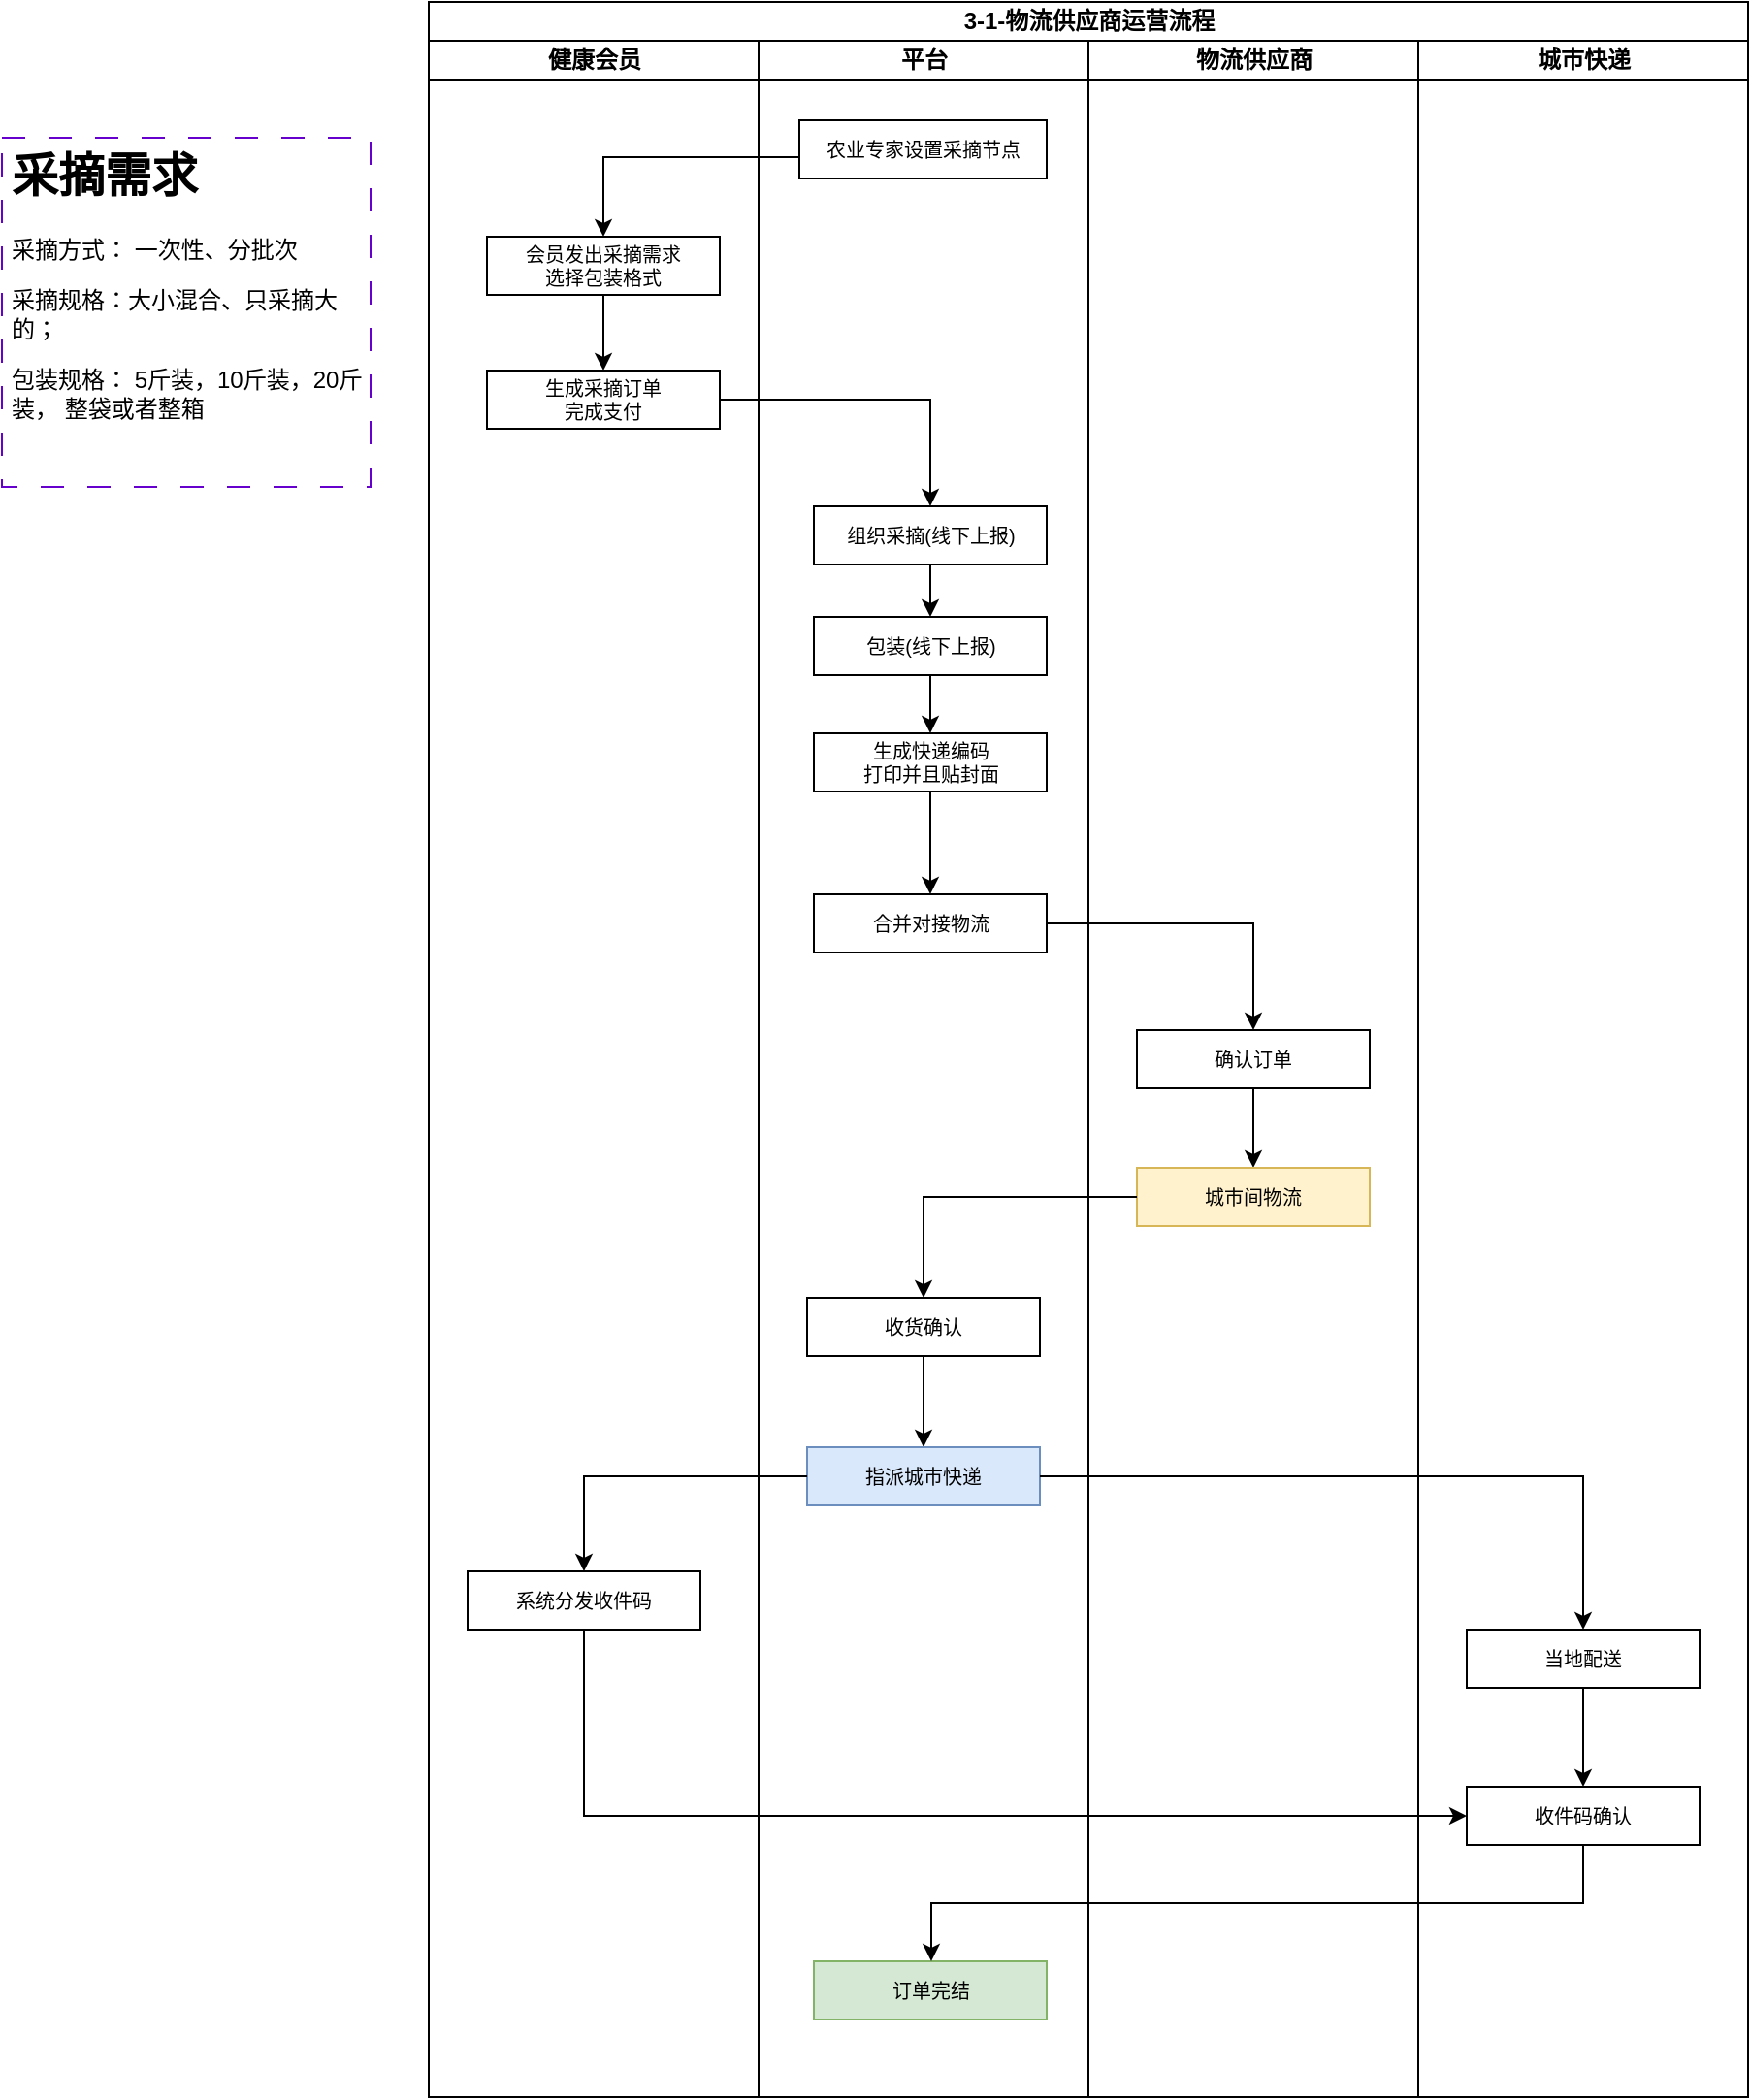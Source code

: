 <mxfile version="21.3.8" type="github">
  <diagram id="prtHgNgQTEPvFCAcTncT" name="Page-1">
    <mxGraphModel dx="1740" dy="498" grid="1" gridSize="10" guides="1" tooltips="1" connect="1" arrows="1" fold="1" page="1" pageScale="1" pageWidth="827" pageHeight="1169" math="0" shadow="0">
      <root>
        <mxCell id="0" />
        <mxCell id="1" parent="0" />
        <mxCell id="nng4U_16F_-NZcDSoOfd-1" value="3-1-物流供应商运营流程" style="swimlane;childLayout=stackLayout;resizeParent=1;resizeParentMax=0;startSize=20;html=1;" vertex="1" parent="1">
          <mxGeometry x="40.0" y="40" width="680" height="1080" as="geometry" />
        </mxCell>
        <mxCell id="nng4U_16F_-NZcDSoOfd-2" value="健康会员" style="swimlane;startSize=20;html=1;" vertex="1" parent="nng4U_16F_-NZcDSoOfd-1">
          <mxGeometry y="20" width="170" height="1060" as="geometry" />
        </mxCell>
        <mxCell id="nng4U_16F_-NZcDSoOfd-17" value="" style="edgeStyle=orthogonalEdgeStyle;rounded=0;orthogonalLoop=1;jettySize=auto;html=1;" edge="1" parent="nng4U_16F_-NZcDSoOfd-2" source="nng4U_16F_-NZcDSoOfd-7" target="nng4U_16F_-NZcDSoOfd-16">
          <mxGeometry relative="1" as="geometry" />
        </mxCell>
        <mxCell id="nng4U_16F_-NZcDSoOfd-7" value="会员发出采摘需求&lt;br&gt;选择包装格式" style="whiteSpace=wrap;html=1;fontSize=10;rounded=0;" vertex="1" parent="nng4U_16F_-NZcDSoOfd-2">
          <mxGeometry x="30" y="101" width="120" height="30" as="geometry" />
        </mxCell>
        <mxCell id="nng4U_16F_-NZcDSoOfd-16" value="生成采摘订单&lt;br&gt;完成支付" style="whiteSpace=wrap;html=1;fontSize=10;rounded=0;" vertex="1" parent="nng4U_16F_-NZcDSoOfd-2">
          <mxGeometry x="30" y="170" width="120" height="30" as="geometry" />
        </mxCell>
        <mxCell id="nng4U_16F_-NZcDSoOfd-54" value="系统分发收件码" style="whiteSpace=wrap;html=1;fontSize=10;rounded=0;" vertex="1" parent="nng4U_16F_-NZcDSoOfd-2">
          <mxGeometry x="20" y="789" width="120" height="30" as="geometry" />
        </mxCell>
        <mxCell id="nng4U_16F_-NZcDSoOfd-3" value="平台" style="swimlane;startSize=20;html=1;" vertex="1" parent="nng4U_16F_-NZcDSoOfd-1">
          <mxGeometry x="170" y="20" width="170" height="1060" as="geometry" />
        </mxCell>
        <mxCell id="nng4U_16F_-NZcDSoOfd-5" value="农业专家设置采摘节点" style="rounded=0;whiteSpace=wrap;html=1;fontSize=10;" vertex="1" parent="nng4U_16F_-NZcDSoOfd-3">
          <mxGeometry x="21" y="41" width="127.5" height="30" as="geometry" />
        </mxCell>
        <mxCell id="nng4U_16F_-NZcDSoOfd-12" value="" style="edgeStyle=orthogonalEdgeStyle;rounded=0;orthogonalLoop=1;jettySize=auto;html=1;" edge="1" parent="nng4U_16F_-NZcDSoOfd-3" source="nng4U_16F_-NZcDSoOfd-9" target="nng4U_16F_-NZcDSoOfd-11">
          <mxGeometry relative="1" as="geometry" />
        </mxCell>
        <mxCell id="nng4U_16F_-NZcDSoOfd-9" value="组织采摘(线下上报)" style="whiteSpace=wrap;html=1;fontSize=10;rounded=0;" vertex="1" parent="nng4U_16F_-NZcDSoOfd-3">
          <mxGeometry x="28.5" y="240" width="120" height="30" as="geometry" />
        </mxCell>
        <mxCell id="nng4U_16F_-NZcDSoOfd-15" value="" style="edgeStyle=orthogonalEdgeStyle;rounded=0;orthogonalLoop=1;jettySize=auto;html=1;" edge="1" parent="nng4U_16F_-NZcDSoOfd-3" source="nng4U_16F_-NZcDSoOfd-11" target="nng4U_16F_-NZcDSoOfd-14">
          <mxGeometry relative="1" as="geometry" />
        </mxCell>
        <mxCell id="nng4U_16F_-NZcDSoOfd-11" value="包装(线下上报)" style="whiteSpace=wrap;html=1;fontSize=10;rounded=0;" vertex="1" parent="nng4U_16F_-NZcDSoOfd-3">
          <mxGeometry x="28.5" y="297" width="120" height="30" as="geometry" />
        </mxCell>
        <mxCell id="nng4U_16F_-NZcDSoOfd-20" value="" style="edgeStyle=orthogonalEdgeStyle;rounded=0;orthogonalLoop=1;jettySize=auto;html=1;" edge="1" parent="nng4U_16F_-NZcDSoOfd-3" source="nng4U_16F_-NZcDSoOfd-14" target="nng4U_16F_-NZcDSoOfd-19">
          <mxGeometry relative="1" as="geometry" />
        </mxCell>
        <mxCell id="nng4U_16F_-NZcDSoOfd-14" value="生成快递编码&lt;br&gt;打印并且贴封面" style="whiteSpace=wrap;html=1;fontSize=10;rounded=0;" vertex="1" parent="nng4U_16F_-NZcDSoOfd-3">
          <mxGeometry x="28.5" y="357" width="120" height="30" as="geometry" />
        </mxCell>
        <mxCell id="nng4U_16F_-NZcDSoOfd-19" value="合并对接物流" style="whiteSpace=wrap;html=1;fontSize=10;rounded=0;" vertex="1" parent="nng4U_16F_-NZcDSoOfd-3">
          <mxGeometry x="28.5" y="440" width="120" height="30" as="geometry" />
        </mxCell>
        <mxCell id="nng4U_16F_-NZcDSoOfd-53" value="" style="edgeStyle=orthogonalEdgeStyle;rounded=0;orthogonalLoop=1;jettySize=auto;html=1;" edge="1" parent="nng4U_16F_-NZcDSoOfd-3" source="nng4U_16F_-NZcDSoOfd-25" target="nng4U_16F_-NZcDSoOfd-52">
          <mxGeometry relative="1" as="geometry" />
        </mxCell>
        <mxCell id="nng4U_16F_-NZcDSoOfd-25" value="收货确认" style="whiteSpace=wrap;html=1;fontSize=10;rounded=0;" vertex="1" parent="nng4U_16F_-NZcDSoOfd-3">
          <mxGeometry x="25" y="648" width="120" height="30" as="geometry" />
        </mxCell>
        <mxCell id="nng4U_16F_-NZcDSoOfd-52" value="指派城市快递" style="whiteSpace=wrap;html=1;fontSize=10;rounded=0;fillColor=#dae8fc;strokeColor=#6c8ebf;" vertex="1" parent="nng4U_16F_-NZcDSoOfd-3">
          <mxGeometry x="25" y="725" width="120" height="30" as="geometry" />
        </mxCell>
        <mxCell id="nng4U_16F_-NZcDSoOfd-61" value="订单完结" style="whiteSpace=wrap;html=1;fontSize=10;rounded=0;fillColor=#d5e8d4;strokeColor=#82b366;" vertex="1" parent="nng4U_16F_-NZcDSoOfd-3">
          <mxGeometry x="28.5" y="990" width="120" height="30" as="geometry" />
        </mxCell>
        <mxCell id="nng4U_16F_-NZcDSoOfd-4" value="物流供应商" style="swimlane;startSize=20;html=1;" vertex="1" parent="nng4U_16F_-NZcDSoOfd-1">
          <mxGeometry x="340" y="20" width="170" height="1060" as="geometry" />
        </mxCell>
        <mxCell id="nng4U_16F_-NZcDSoOfd-24" value="" style="edgeStyle=orthogonalEdgeStyle;rounded=0;orthogonalLoop=1;jettySize=auto;html=1;" edge="1" parent="nng4U_16F_-NZcDSoOfd-4" source="nng4U_16F_-NZcDSoOfd-21" target="nng4U_16F_-NZcDSoOfd-23">
          <mxGeometry relative="1" as="geometry" />
        </mxCell>
        <mxCell id="nng4U_16F_-NZcDSoOfd-21" value="确认订单" style="whiteSpace=wrap;html=1;fontSize=10;rounded=0;" vertex="1" parent="nng4U_16F_-NZcDSoOfd-4">
          <mxGeometry x="25" y="510" width="120" height="30" as="geometry" />
        </mxCell>
        <mxCell id="nng4U_16F_-NZcDSoOfd-23" value="城市间物流" style="whiteSpace=wrap;html=1;fontSize=10;rounded=0;fillColor=#fff2cc;strokeColor=#d6b656;" vertex="1" parent="nng4U_16F_-NZcDSoOfd-4">
          <mxGeometry x="25" y="581" width="120" height="30" as="geometry" />
        </mxCell>
        <mxCell id="nng4U_16F_-NZcDSoOfd-13" value="城市快递" style="swimlane;startSize=20;html=1;" vertex="1" parent="nng4U_16F_-NZcDSoOfd-1">
          <mxGeometry x="510" y="20" width="170" height="1060" as="geometry" />
        </mxCell>
        <mxCell id="nng4U_16F_-NZcDSoOfd-60" value="" style="edgeStyle=orthogonalEdgeStyle;rounded=0;orthogonalLoop=1;jettySize=auto;html=1;" edge="1" parent="nng4U_16F_-NZcDSoOfd-13" source="nng4U_16F_-NZcDSoOfd-56" target="nng4U_16F_-NZcDSoOfd-58">
          <mxGeometry relative="1" as="geometry" />
        </mxCell>
        <mxCell id="nng4U_16F_-NZcDSoOfd-56" value="当地配送" style="whiteSpace=wrap;html=1;fontSize=10;rounded=0;" vertex="1" parent="nng4U_16F_-NZcDSoOfd-13">
          <mxGeometry x="25" y="819" width="120" height="30" as="geometry" />
        </mxCell>
        <mxCell id="nng4U_16F_-NZcDSoOfd-58" value="收件码确认" style="whiteSpace=wrap;html=1;fontSize=10;rounded=0;" vertex="1" parent="nng4U_16F_-NZcDSoOfd-13">
          <mxGeometry x="25" y="900" width="120" height="30" as="geometry" />
        </mxCell>
        <mxCell id="nng4U_16F_-NZcDSoOfd-8" value="" style="edgeStyle=orthogonalEdgeStyle;rounded=0;orthogonalLoop=1;jettySize=auto;html=1;" edge="1" parent="nng4U_16F_-NZcDSoOfd-1" source="nng4U_16F_-NZcDSoOfd-5" target="nng4U_16F_-NZcDSoOfd-7">
          <mxGeometry relative="1" as="geometry">
            <Array as="points">
              <mxPoint x="90" y="80" />
            </Array>
          </mxGeometry>
        </mxCell>
        <mxCell id="nng4U_16F_-NZcDSoOfd-10" style="edgeStyle=orthogonalEdgeStyle;rounded=0;orthogonalLoop=1;jettySize=auto;html=1;exitX=1;exitY=0.5;exitDx=0;exitDy=0;" edge="1" parent="nng4U_16F_-NZcDSoOfd-1" source="nng4U_16F_-NZcDSoOfd-16" target="nng4U_16F_-NZcDSoOfd-9">
          <mxGeometry relative="1" as="geometry" />
        </mxCell>
        <mxCell id="nng4U_16F_-NZcDSoOfd-22" style="edgeStyle=orthogonalEdgeStyle;rounded=0;orthogonalLoop=1;jettySize=auto;html=1;" edge="1" parent="nng4U_16F_-NZcDSoOfd-1" source="nng4U_16F_-NZcDSoOfd-19" target="nng4U_16F_-NZcDSoOfd-21">
          <mxGeometry relative="1" as="geometry" />
        </mxCell>
        <mxCell id="nng4U_16F_-NZcDSoOfd-27" style="edgeStyle=orthogonalEdgeStyle;rounded=0;orthogonalLoop=1;jettySize=auto;html=1;entryX=0.5;entryY=0;entryDx=0;entryDy=0;" edge="1" parent="nng4U_16F_-NZcDSoOfd-1" source="nng4U_16F_-NZcDSoOfd-23" target="nng4U_16F_-NZcDSoOfd-25">
          <mxGeometry relative="1" as="geometry" />
        </mxCell>
        <mxCell id="nng4U_16F_-NZcDSoOfd-55" style="edgeStyle=orthogonalEdgeStyle;rounded=0;orthogonalLoop=1;jettySize=auto;html=1;" edge="1" parent="nng4U_16F_-NZcDSoOfd-1" source="nng4U_16F_-NZcDSoOfd-52" target="nng4U_16F_-NZcDSoOfd-54">
          <mxGeometry relative="1" as="geometry" />
        </mxCell>
        <mxCell id="nng4U_16F_-NZcDSoOfd-57" style="edgeStyle=orthogonalEdgeStyle;rounded=0;orthogonalLoop=1;jettySize=auto;html=1;" edge="1" parent="nng4U_16F_-NZcDSoOfd-1" source="nng4U_16F_-NZcDSoOfd-52" target="nng4U_16F_-NZcDSoOfd-56">
          <mxGeometry relative="1" as="geometry" />
        </mxCell>
        <mxCell id="nng4U_16F_-NZcDSoOfd-59" style="edgeStyle=orthogonalEdgeStyle;rounded=0;orthogonalLoop=1;jettySize=auto;html=1;entryX=0;entryY=0.5;entryDx=0;entryDy=0;" edge="1" parent="nng4U_16F_-NZcDSoOfd-1" source="nng4U_16F_-NZcDSoOfd-54" target="nng4U_16F_-NZcDSoOfd-58">
          <mxGeometry relative="1" as="geometry">
            <Array as="points">
              <mxPoint x="80" y="935" />
            </Array>
          </mxGeometry>
        </mxCell>
        <mxCell id="nng4U_16F_-NZcDSoOfd-62" style="edgeStyle=orthogonalEdgeStyle;rounded=0;orthogonalLoop=1;jettySize=auto;html=1;" edge="1" parent="nng4U_16F_-NZcDSoOfd-1" source="nng4U_16F_-NZcDSoOfd-58" target="nng4U_16F_-NZcDSoOfd-61">
          <mxGeometry relative="1" as="geometry">
            <Array as="points">
              <mxPoint x="595" y="980" />
              <mxPoint x="259" y="980" />
            </Array>
          </mxGeometry>
        </mxCell>
        <mxCell id="nng4U_16F_-NZcDSoOfd-18" value="&lt;h1&gt;采摘需求&lt;/h1&gt;&lt;p&gt;采摘方式： 一次性、分批次&lt;/p&gt;&lt;p&gt;采摘规格：大小混合、只采摘大的；&lt;/p&gt;&lt;p&gt;包装规格： 5斤装，10斤装，20斤装， 整袋或者整箱&lt;/p&gt;" style="text;html=1;strokeColor=#6600CC;fillColor=default;spacing=5;spacingTop=-20;whiteSpace=wrap;overflow=hidden;rounded=0;dashed=1;dashPattern=12 12;" vertex="1" parent="1">
          <mxGeometry x="-180" y="110" width="190" height="180" as="geometry" />
        </mxCell>
      </root>
    </mxGraphModel>
  </diagram>
</mxfile>
